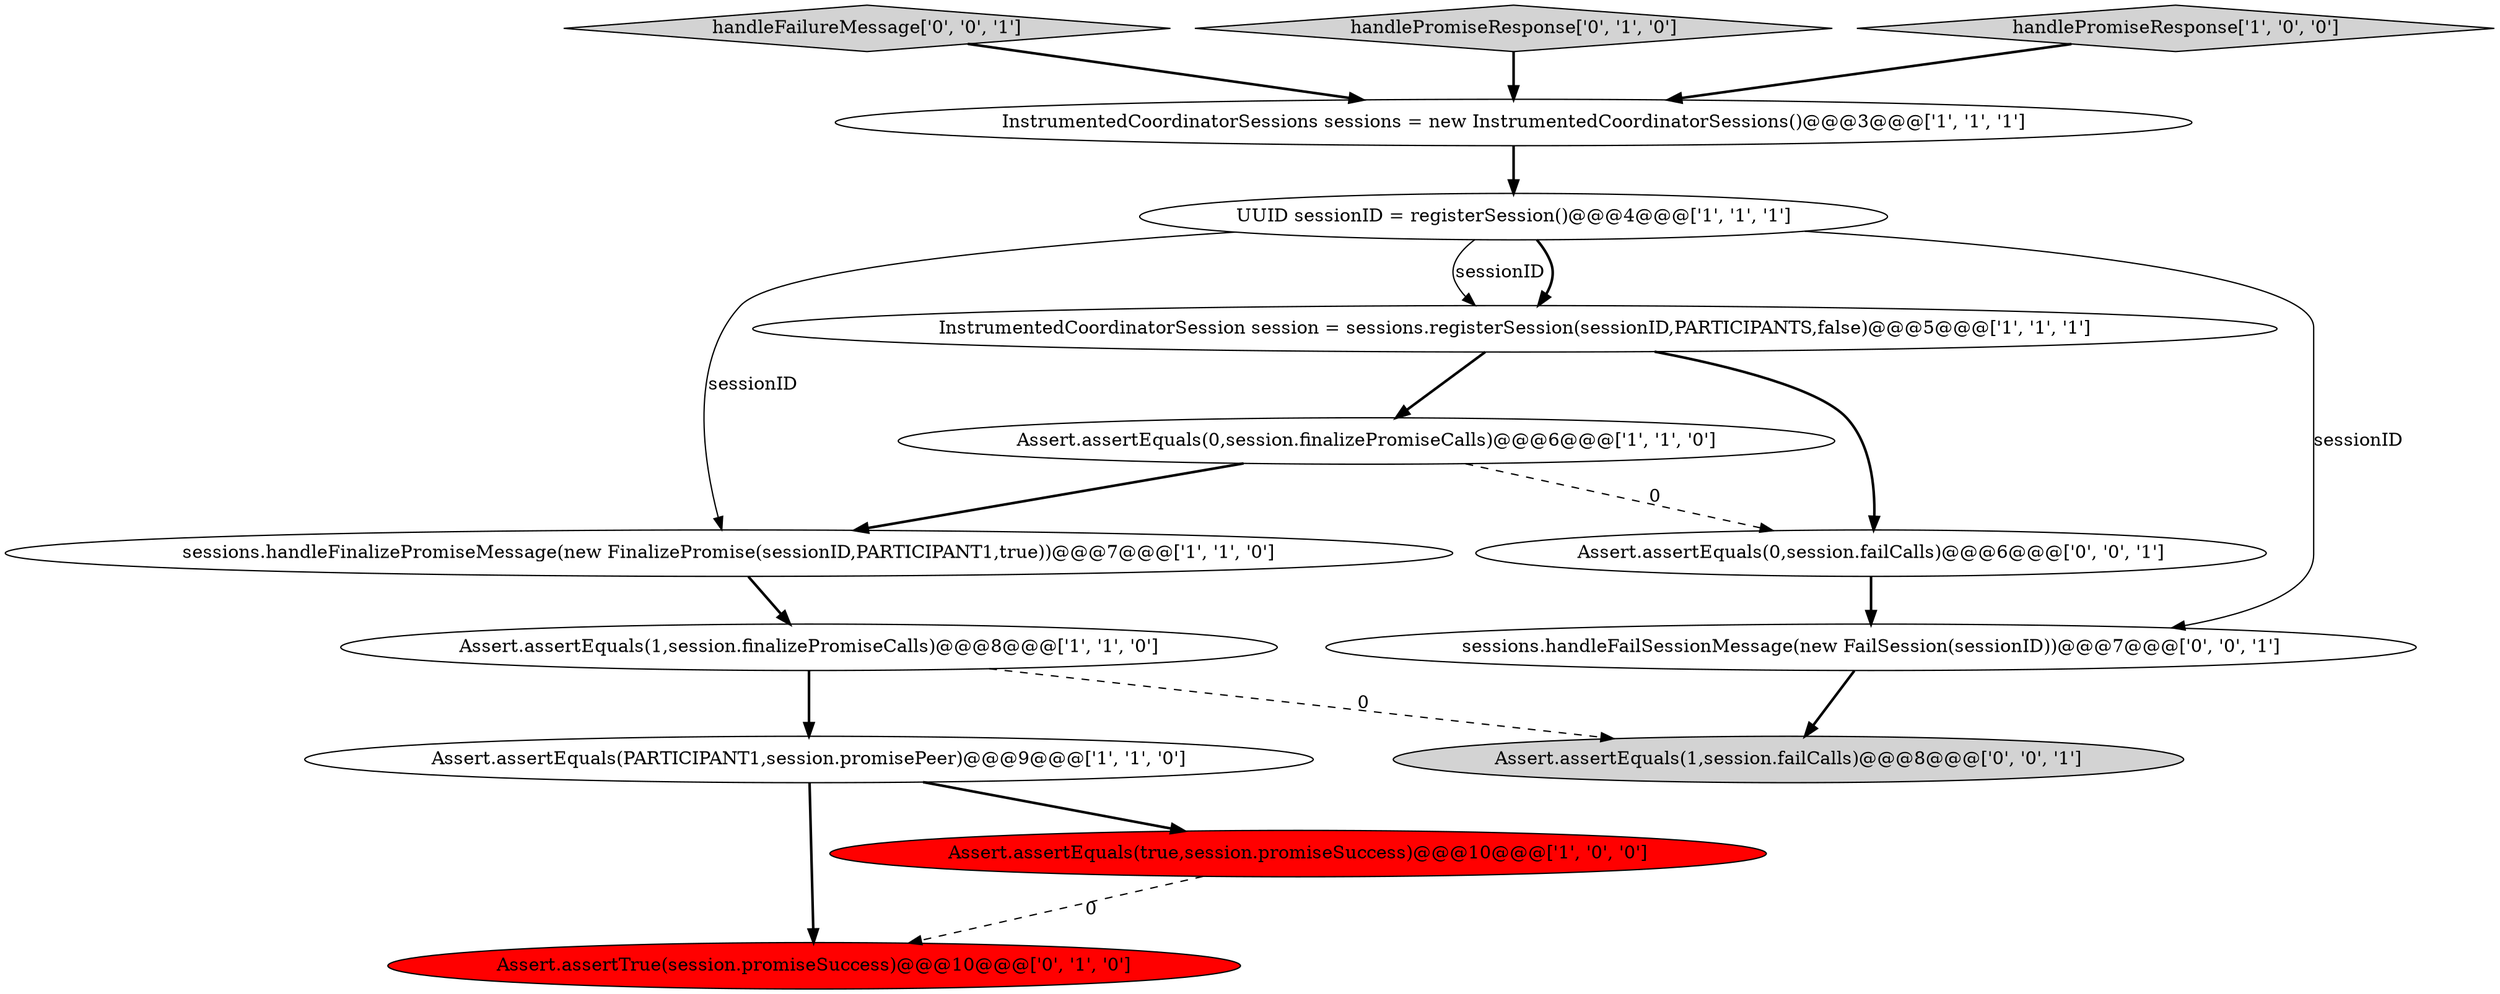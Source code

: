 digraph {
12 [style = filled, label = "handleFailureMessage['0', '0', '1']", fillcolor = lightgray, shape = diamond image = "AAA0AAABBB3BBB"];
6 [style = filled, label = "Assert.assertEquals(0,session.finalizePromiseCalls)@@@6@@@['1', '1', '0']", fillcolor = white, shape = ellipse image = "AAA0AAABBB1BBB"];
8 [style = filled, label = "Assert.assertEquals(PARTICIPANT1,session.promisePeer)@@@9@@@['1', '1', '0']", fillcolor = white, shape = ellipse image = "AAA0AAABBB1BBB"];
4 [style = filled, label = "InstrumentedCoordinatorSession session = sessions.registerSession(sessionID,PARTICIPANTS,false)@@@5@@@['1', '1', '1']", fillcolor = white, shape = ellipse image = "AAA0AAABBB1BBB"];
10 [style = filled, label = "handlePromiseResponse['0', '1', '0']", fillcolor = lightgray, shape = diamond image = "AAA0AAABBB2BBB"];
2 [style = filled, label = "Assert.assertEquals(1,session.finalizePromiseCalls)@@@8@@@['1', '1', '0']", fillcolor = white, shape = ellipse image = "AAA0AAABBB1BBB"];
14 [style = filled, label = "sessions.handleFailSessionMessage(new FailSession(sessionID))@@@7@@@['0', '0', '1']", fillcolor = white, shape = ellipse image = "AAA0AAABBB3BBB"];
7 [style = filled, label = "sessions.handleFinalizePromiseMessage(new FinalizePromise(sessionID,PARTICIPANT1,true))@@@7@@@['1', '1', '0']", fillcolor = white, shape = ellipse image = "AAA0AAABBB1BBB"];
11 [style = filled, label = "Assert.assertEquals(0,session.failCalls)@@@6@@@['0', '0', '1']", fillcolor = white, shape = ellipse image = "AAA0AAABBB3BBB"];
9 [style = filled, label = "Assert.assertTrue(session.promiseSuccess)@@@10@@@['0', '1', '0']", fillcolor = red, shape = ellipse image = "AAA1AAABBB2BBB"];
13 [style = filled, label = "Assert.assertEquals(1,session.failCalls)@@@8@@@['0', '0', '1']", fillcolor = lightgray, shape = ellipse image = "AAA0AAABBB3BBB"];
0 [style = filled, label = "Assert.assertEquals(true,session.promiseSuccess)@@@10@@@['1', '0', '0']", fillcolor = red, shape = ellipse image = "AAA1AAABBB1BBB"];
5 [style = filled, label = "InstrumentedCoordinatorSessions sessions = new InstrumentedCoordinatorSessions()@@@3@@@['1', '1', '1']", fillcolor = white, shape = ellipse image = "AAA0AAABBB1BBB"];
3 [style = filled, label = "handlePromiseResponse['1', '0', '0']", fillcolor = lightgray, shape = diamond image = "AAA0AAABBB1BBB"];
1 [style = filled, label = "UUID sessionID = registerSession()@@@4@@@['1', '1', '1']", fillcolor = white, shape = ellipse image = "AAA0AAABBB1BBB"];
8->0 [style = bold, label=""];
1->14 [style = solid, label="sessionID"];
6->11 [style = dashed, label="0"];
5->1 [style = bold, label=""];
1->4 [style = bold, label=""];
3->5 [style = bold, label=""];
1->7 [style = solid, label="sessionID"];
14->13 [style = bold, label=""];
10->5 [style = bold, label=""];
12->5 [style = bold, label=""];
6->7 [style = bold, label=""];
4->11 [style = bold, label=""];
0->9 [style = dashed, label="0"];
11->14 [style = bold, label=""];
4->6 [style = bold, label=""];
7->2 [style = bold, label=""];
2->13 [style = dashed, label="0"];
2->8 [style = bold, label=""];
8->9 [style = bold, label=""];
1->4 [style = solid, label="sessionID"];
}
